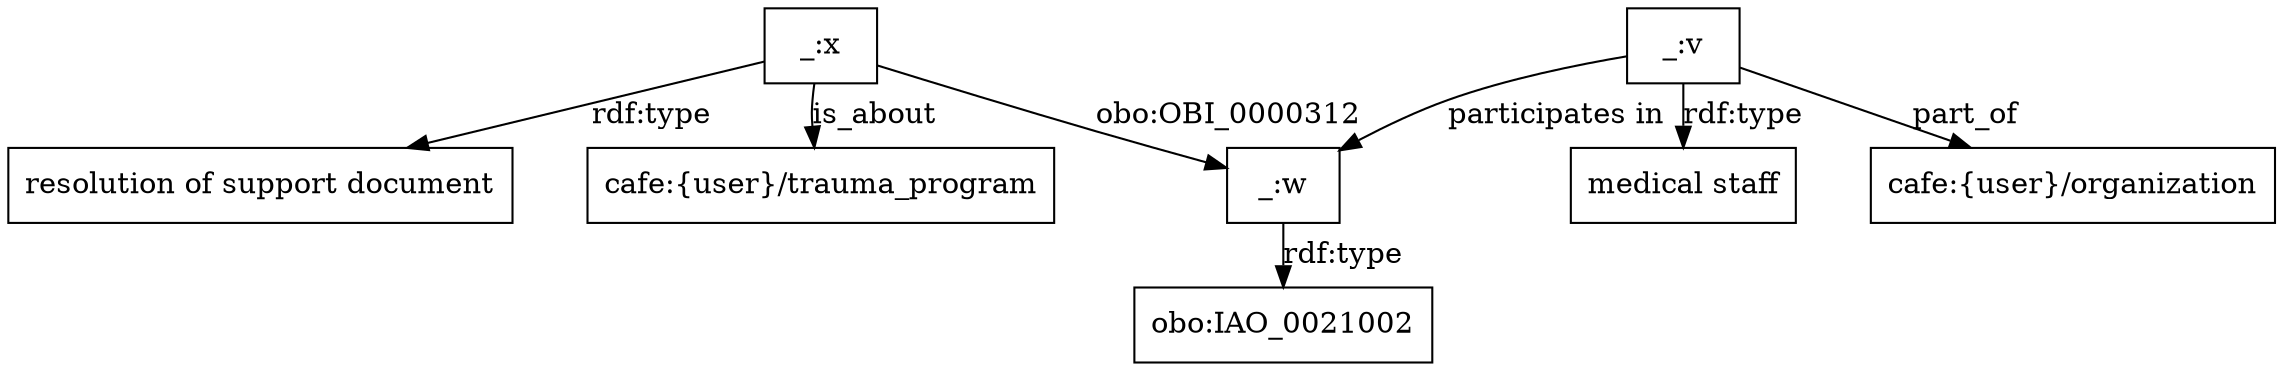 digraph g { node [shape=rectangle];
graph [splines=true, nodesep=.5, ranksep=0, overlap=false];
"_:w" -> "obo:IAO_0021002" [label="rdf:type"]
"_:x" -> "_:w" [label="obo:OBI_0000312"]
"_:v" -> "medical staff" [label="rdf:type"]
"_:v" -> "cafe:{user}/organization" [label="part_of"]
"_:v" -> "_:w" [label="participates in"]
"_:x" -> "cafe:{user}/trauma_program" [label="is_about"]
"_:x" -> "resolution of support document" [label="rdf:type"]
}
